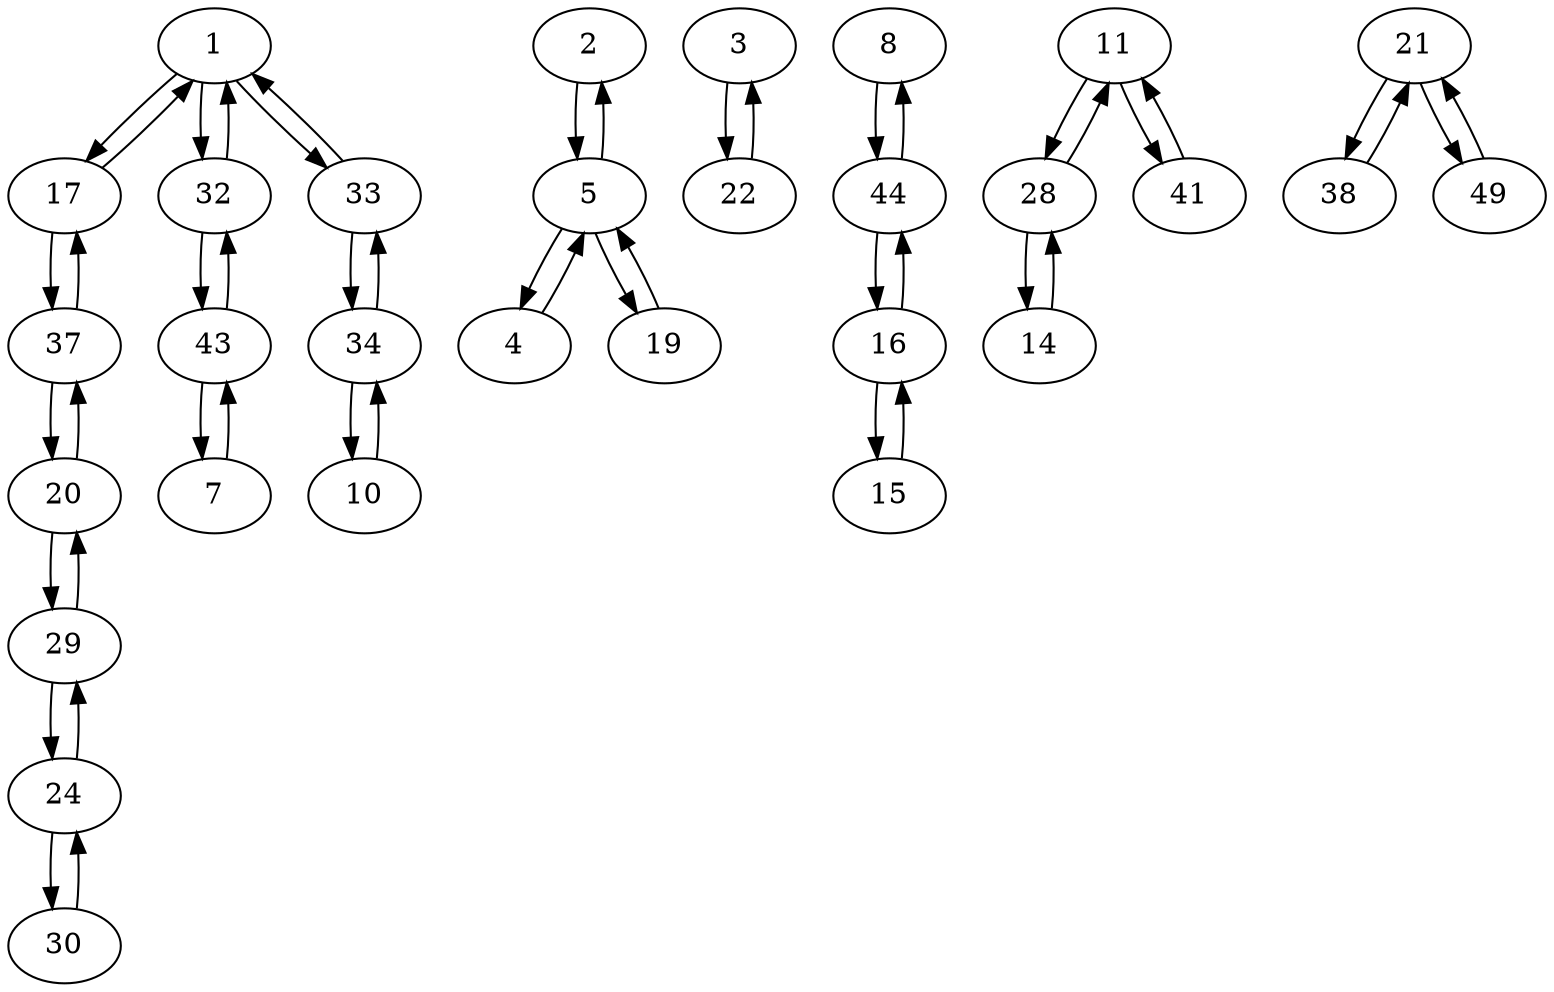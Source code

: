 digraph G {
  1 -> 17;
  1 -> 32;
  1 -> 33;
  2 -> 5;
  3 -> 22;
  4 -> 5;
  5 -> 2;
  5 -> 4;
  5 -> 19;
  7 -> 43;
  8 -> 44;
  10 -> 34;
  11 -> 28;
  11 -> 41;
  14 -> 28;
  15 -> 16;
  16 -> 15;
  16 -> 44;
  17 -> 1;
  17 -> 37;
  19 -> 5;
  20 -> 29;
  20 -> 37;
  21 -> 38;
  21 -> 49;
  22 -> 3;
  24 -> 29;
  24 -> 30;
  28 -> 11;
  28 -> 14;
  29 -> 20;
  29 -> 24;
  30 -> 24;
  32 -> 1;
  32 -> 43;
  33 -> 1;
  33 -> 34;
  34 -> 10;
  34 -> 33;
  37 -> 17;
  37 -> 20;
  38 -> 21;
  41 -> 11;
  43 -> 7;
  43 -> 32;
  44 -> 8;
  44 -> 16;
  49 -> 21;
}